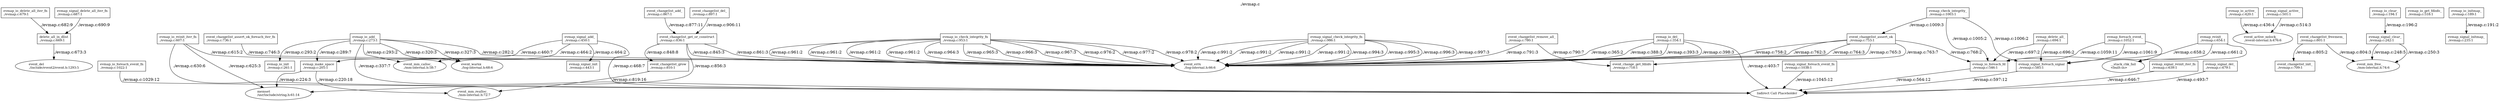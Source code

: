 digraph GRAPH_0 {

  // Generated by Graph::Easy 0.76 at Thu Jan 25 07:04:09 2024

  edge [ arrowhead=normal ];
  graph [ label="./evmap.c", labelloc=top ];
  node [
    fillcolor=white,
    fontsize=11,
    shape=box,
    style=filled ];

  "./evmap.c:delete_all_in_dlist" [ label="delete_all_in_dlist\l./evmap.c:669:1\l" ]
  "./evmap.c:event_change_get_fdinfo" [ label="event_change_get_fdinfo\l./evmap.c:718:1\l" ]
  "./evmap.c:event_changelist_assert_ok" [ label="event_changelist_assert_ok\l./evmap.c:753:1\l" ]
  "./evmap.c:event_changelist_assert_ok_foreach_iter_fn" [ label="event_changelist_assert_ok_foreach_iter_fn\l./evmap.c:736:1\l" ]
  "./evmap.c:event_changelist_get_or_construct" [ label="event_changelist_get_or_construct\l./evmap.c:836:1\l" ]
  "./evmap.c:event_changelist_grow" [ label="event_changelist_grow\l./evmap.c:810:1\l" ]
  "./evmap.c:evmap_io_check_integrity_fn" [ label="evmap_io_check_integrity_fn\l./evmap.c:953:1\l" ]
  "./evmap.c:evmap_io_delete_all_iter_fn" [ label="evmap_io_delete_all_iter_fn\l./evmap.c:679:1\l" ]
  "./evmap.c:evmap_io_foreach_event_fn" [ label="evmap_io_foreach_event_fn\l./evmap.c:1022:1\l" ]
  "./evmap.c:evmap_io_foreach_fd" [ label="evmap_io_foreach_fd\l./evmap.c:546:1\l" ]
  "./evmap.c:evmap_io_init" [ label="evmap_io_init\l./evmap.c:261:1\l" ]
  "./evmap.c:evmap_io_reinit_iter_fn" [ label="evmap_io_reinit_iter_fn\l./evmap.c:607:1\l" ]
  "./evmap.c:evmap_make_space" [ label="evmap_make_space\l./evmap.c:205:1\l" ]
  "./evmap.c:evmap_signal_check_integrity_fn" [ label="evmap_signal_check_integrity_fn\l./evmap.c:986:1\l" ]
  "./evmap.c:evmap_signal_delete_all_iter_fn" [ label="evmap_signal_delete_all_iter_fn\l./evmap.c:687:1\l" ]
  "./evmap.c:evmap_signal_foreach_event_fn" [ label="evmap_signal_foreach_event_fn\l./evmap.c:1038:1\l" ]
  "./evmap.c:evmap_signal_foreach_signal" [ label="evmap_signal_foreach_signal\l./evmap.c:585:1\l" ]
  "./evmap.c:evmap_signal_init" [ label="evmap_signal_init\l./evmap.c:443:1\l" ]
  "./evmap.c:evmap_signal_reinit_iter_fn" [ label="evmap_signal_reinit_iter_fn\l./evmap.c:639:1\l" ]
  __indirect_call [ label="Indirect Call Placeholder\l", shape=ellipse ]
  __stack_chk_fail [ label="__stack_chk_fail\l<built-in>\l", shape=ellipse ]
  event_active_nolock_ [ label="event_active_nolock_\l./event-internal.h:476:6\l", shape=ellipse ]
  event_changelist_add_ [ label="event_changelist_add_\l./evmap.c:867:1\l" ]
  event_changelist_del_ [ label="event_changelist_del_\l./evmap.c:897:1\l" ]
  event_changelist_freemem_ [ label="event_changelist_freemem_\l./evmap.c:801:1\l" ]
  event_changelist_init_ [ label="event_changelist_init_\l./evmap.c:709:1\l" ]
  event_changelist_remove_all_ [ label="event_changelist_remove_all_\l./evmap.c:780:1\l" ]
  event_del [ label="event_del\l./include/event2/event.h:1293:5\l", shape=ellipse ]
  event_errx [ label="event_errx\l./log-internal.h:66:6\l", shape=ellipse ]
  event_mm_calloc_ [ label="event_mm_calloc_\l./mm-internal.h:58:7\l", shape=ellipse ]
  event_mm_free_ [ label="event_mm_free_\l./mm-internal.h:74:6\l", shape=ellipse ]
  event_mm_realloc_ [ label="event_mm_realloc_\l./mm-internal.h:72:7\l", shape=ellipse ]
  event_warnx [ label="event_warnx\l./log-internal.h:68:6\l", shape=ellipse ]
  evmap_check_integrity_ [ label="evmap_check_integrity_\l./evmap.c:1003:1\l" ]
  evmap_delete_all_ [ label="evmap_delete_all_\l./evmap.c:694:1\l" ]
  evmap_foreach_event_ [ label="evmap_foreach_event_\l./evmap.c:1052:1\l" ]
  evmap_io_active_ [ label="evmap_io_active_\l./evmap.c:420:1\l" ]
  evmap_io_add_ [ label="evmap_io_add_\l./evmap.c:273:1\l" ]
  evmap_io_clear_ [ label="evmap_io_clear_\l./evmap.c:194:1\l" ]
  evmap_io_del_ [ label="evmap_io_del_\l./evmap.c:354:1\l" ]
  evmap_io_get_fdinfo_ [ label="evmap_io_get_fdinfo_\l./evmap.c:518:1\l" ]
  evmap_io_initmap_ [ label="evmap_io_initmap_\l./evmap.c:189:1\l" ]
  evmap_reinit_ [ label="evmap_reinit_\l./evmap.c:654:1\l" ]
  evmap_signal_active_ [ label="evmap_signal_active_\l./evmap.c:501:1\l" ]
  evmap_signal_add_ [ label="evmap_signal_add_\l./evmap.c:450:1\l" ]
  evmap_signal_clear_ [ label="evmap_signal_clear_\l./evmap.c:242:1\l" ]
  evmap_signal_del_ [ label="evmap_signal_del_\l./evmap.c:479:1\l" ]
  evmap_signal_initmap_ [ label="evmap_signal_initmap_\l./evmap.c:235:1\l" ]
  memset [ label="memset\l/usr/include/string.h:61:14\l", shape=ellipse ]

  evmap_io_initmap_ -> evmap_signal_initmap_ [ color="#000000", fontcolor="#000000", label="./evmap.c:191:2" ]
  evmap_io_clear_ -> evmap_signal_clear_ [ color="#000000", fontcolor="#000000", label="./evmap.c:196:2" ]
  evmap_signal_clear_ -> event_mm_free_ [ color="#000000", fontcolor="#000000", label="./evmap.c:248:5" ]
  evmap_signal_clear_ -> event_mm_free_ [ color="#000000", fontcolor="#000000", label="./evmap.c:250:3" ]
  "./evmap.c:evmap_make_space" -> memset [ color="#000000", fontcolor="#000000", label="./evmap.c:224:3" ]
  "./evmap.c:evmap_make_space" -> event_mm_realloc_ [ color="#000000", fontcolor="#000000", label="./evmap.c:220:18" ]
  evmap_io_add_ -> "./evmap.c:evmap_make_space" [ color="#000000", fontcolor="#000000", label="./evmap.c:289:7" ]
  evmap_io_add_ -> __indirect_call [ color="#000000", fontcolor="#000000", label="./evmap.c:337:7" ]
  evmap_io_add_ -> event_warnx [ color="#000000", fontcolor="#000000", label="./evmap.c:320:3" ]
  evmap_io_add_ -> event_warnx [ color="#000000", fontcolor="#000000", label="./evmap.c:327:3" ]
  evmap_io_add_ -> event_mm_calloc_ [ color="#000000", fontcolor="#000000", label="./evmap.c:293:2" ]
  evmap_io_add_ -> event_errx [ color="#000000", fontcolor="#000000", label="./evmap.c:282:2" ]
  evmap_io_add_ -> "./evmap.c:evmap_io_init" [ color="#000000", fontcolor="#000000", label="./evmap.c:293:2" ]
  evmap_io_del_ -> __indirect_call [ color="#000000", fontcolor="#000000", label="./evmap.c:403:7" ]
  evmap_io_del_ -> event_errx [ color="#000000", fontcolor="#000000", label="./evmap.c:365:2" ]
  evmap_io_del_ -> event_errx [ color="#000000", fontcolor="#000000", label="./evmap.c:388:3" ]
  evmap_io_del_ -> event_errx [ color="#000000", fontcolor="#000000", label="./evmap.c:393:3" ]
  evmap_io_del_ -> event_errx [ color="#000000", fontcolor="#000000", label="./evmap.c:398:3" ]
  evmap_io_active_ -> event_active_nolock_ [ color="#000000", fontcolor="#000000", label="./evmap.c:436:4" ]
  evmap_signal_add_ -> "./evmap.c:evmap_make_space" [ color="#000000", fontcolor="#000000", label="./evmap.c:460:7" ]
  evmap_signal_add_ -> "./evmap.c:evmap_signal_init" [ color="#000000", fontcolor="#000000", label="./evmap.c:464:2" ]
  evmap_signal_add_ -> __indirect_call [ color="#000000", fontcolor="#000000", label="./evmap.c:468:7" ]
  evmap_signal_add_ -> event_mm_calloc_ [ color="#000000", fontcolor="#000000", label="./evmap.c:464:2" ]
  evmap_signal_del_ -> __indirect_call [ color="#000000", fontcolor="#000000", label="./evmap.c:493:7" ]
  evmap_signal_active_ -> event_active_nolock_ [ color="#000000", fontcolor="#000000", label="./evmap.c:514:3" ]
  "./evmap.c:evmap_io_foreach_fd" -> __indirect_call [ color="#000000", fontcolor="#000000", label="./evmap.c:564:12" ]
  "./evmap.c:evmap_signal_foreach_signal" -> __indirect_call [ color="#000000", fontcolor="#000000", label="./evmap.c:597:12" ]
  "./evmap.c:evmap_io_reinit_iter_fn" -> memset [ color="#000000", fontcolor="#000000", label="./evmap.c:625:3" ]
  "./evmap.c:evmap_io_reinit_iter_fn" -> __indirect_call [ color="#000000", fontcolor="#000000", label="./evmap.c:630:6" ]
  "./evmap.c:evmap_io_reinit_iter_fn" -> event_errx [ color="#000000", fontcolor="#000000", label="./evmap.c:615:2" ]
  "./evmap.c:evmap_signal_reinit_iter_fn" -> __indirect_call [ color="#000000", fontcolor="#000000", label="./evmap.c:646:7" ]
  evmap_reinit_ -> __stack_chk_fail [ color="#000000" ]
  evmap_reinit_ -> "./evmap.c:evmap_signal_foreach_signal" [ color="#000000", fontcolor="#000000", label="./evmap.c:661:2" ]
  evmap_reinit_ -> "./evmap.c:evmap_io_foreach_fd" [ color="#000000", fontcolor="#000000", label="./evmap.c:658:2" ]
  "./evmap.c:delete_all_in_dlist" -> event_del [ color="#000000", fontcolor="#000000", label="./evmap.c:673:3" ]
  "./evmap.c:evmap_io_delete_all_iter_fn" -> "./evmap.c:delete_all_in_dlist" [ color="#000000", fontcolor="#000000", label="./evmap.c:682:9" ]
  "./evmap.c:evmap_signal_delete_all_iter_fn" -> "./evmap.c:delete_all_in_dlist" [ color="#000000", fontcolor="#000000", label="./evmap.c:690:9" ]
  evmap_delete_all_ -> "./evmap.c:evmap_signal_foreach_signal" [ color="#000000", fontcolor="#000000", label="./evmap.c:696:2" ]
  evmap_delete_all_ -> "./evmap.c:evmap_io_foreach_fd" [ color="#000000", fontcolor="#000000", label="./evmap.c:697:2" ]
  "./evmap.c:event_changelist_assert_ok_foreach_iter_fn" -> event_errx [ color="#000000", fontcolor="#000000", label="./evmap.c:746:3" ]
  "./evmap.c:event_changelist_assert_ok" -> "./evmap.c:event_change_get_fdinfo" [ color="#000000", fontcolor="#000000", label="./evmap.c:763:7" ]
  "./evmap.c:event_changelist_assert_ok" -> "./evmap.c:evmap_io_foreach_fd" [ color="#000000", fontcolor="#000000", label="./evmap.c:768:2" ]
  "./evmap.c:event_changelist_assert_ok" -> event_errx [ color="#000000", fontcolor="#000000", label="./evmap.c:758:2" ]
  "./evmap.c:event_changelist_assert_ok" -> event_errx [ color="#000000", fontcolor="#000000", label="./evmap.c:762:3" ]
  "./evmap.c:event_changelist_assert_ok" -> event_errx [ color="#000000", fontcolor="#000000", label="./evmap.c:764:3" ]
  "./evmap.c:event_changelist_assert_ok" -> event_errx [ color="#000000", fontcolor="#000000", label="./evmap.c:765:3" ]
  event_changelist_remove_all_ -> "./evmap.c:event_change_get_fdinfo" [ color="#000000", fontcolor="#000000", label="./evmap.c:790:7" ]
  event_changelist_remove_all_ -> event_errx [ color="#000000", fontcolor="#000000", label="./evmap.c:791:3" ]
  event_changelist_freemem_ -> event_changelist_init_ [ color="#000000", fontcolor="#000000", label="./evmap.c:805:2" ]
  event_changelist_freemem_ -> event_mm_free_ [ color="#000000", fontcolor="#000000", label="./evmap.c:804:3" ]
  "./evmap.c:event_changelist_grow" -> event_mm_realloc_ [ color="#000000", fontcolor="#000000", label="./evmap.c:819:16" ]
  "./evmap.c:event_changelist_get_or_construct" -> memset [ color="#000000", fontcolor="#000000", label="./evmap.c:856:3" ]
  "./evmap.c:event_changelist_get_or_construct" -> "./evmap.c:event_changelist_grow" [ color="#000000", fontcolor="#000000", label="./evmap.c:848:8" ]
  "./evmap.c:event_changelist_get_or_construct" -> event_errx [ color="#000000", fontcolor="#000000", label="./evmap.c:845:3" ]
  "./evmap.c:event_changelist_get_or_construct" -> event_errx [ color="#000000", fontcolor="#000000", label="./evmap.c:861:3" ]
  event_changelist_add_ -> "./evmap.c:event_changelist_get_or_construct" [ color="#000000", fontcolor="#000000", label="./evmap.c:877:11" ]
  event_changelist_del_ -> "./evmap.c:event_changelist_get_or_construct" [ color="#000000", fontcolor="#000000", label="./evmap.c:906:11" ]
  "./evmap.c:evmap_io_check_integrity_fn" -> event_errx [ color="#000000", fontcolor="#000000", label="./evmap.c:961:2" ]
  "./evmap.c:evmap_io_check_integrity_fn" -> event_errx [ color="#000000", fontcolor="#000000", label="./evmap.c:961:2" ]
  "./evmap.c:evmap_io_check_integrity_fn" -> event_errx [ color="#000000", fontcolor="#000000", label="./evmap.c:961:2" ]
  "./evmap.c:evmap_io_check_integrity_fn" -> event_errx [ color="#000000", fontcolor="#000000", label="./evmap.c:961:2" ]
  "./evmap.c:evmap_io_check_integrity_fn" -> event_errx [ color="#000000", fontcolor="#000000", label="./evmap.c:964:3" ]
  "./evmap.c:evmap_io_check_integrity_fn" -> event_errx [ color="#000000", fontcolor="#000000", label="./evmap.c:965:3" ]
  "./evmap.c:evmap_io_check_integrity_fn" -> event_errx [ color="#000000", fontcolor="#000000", label="./evmap.c:966:3" ]
  "./evmap.c:evmap_io_check_integrity_fn" -> event_errx [ color="#000000", fontcolor="#000000", label="./evmap.c:967:3" ]
  "./evmap.c:evmap_io_check_integrity_fn" -> event_errx [ color="#000000", fontcolor="#000000", label="./evmap.c:976:2" ]
  "./evmap.c:evmap_io_check_integrity_fn" -> event_errx [ color="#000000", fontcolor="#000000", label="./evmap.c:977:2" ]
  "./evmap.c:evmap_io_check_integrity_fn" -> event_errx [ color="#000000", fontcolor="#000000", label="./evmap.c:978:2" ]
  "./evmap.c:evmap_signal_check_integrity_fn" -> event_errx [ color="#000000", fontcolor="#000000", label="./evmap.c:991:2" ]
  "./evmap.c:evmap_signal_check_integrity_fn" -> event_errx [ color="#000000", fontcolor="#000000", label="./evmap.c:991:2" ]
  "./evmap.c:evmap_signal_check_integrity_fn" -> event_errx [ color="#000000", fontcolor="#000000", label="./evmap.c:991:2" ]
  "./evmap.c:evmap_signal_check_integrity_fn" -> event_errx [ color="#000000", fontcolor="#000000", label="./evmap.c:991:2" ]
  "./evmap.c:evmap_signal_check_integrity_fn" -> event_errx [ color="#000000", fontcolor="#000000", label="./evmap.c:994:3" ]
  "./evmap.c:evmap_signal_check_integrity_fn" -> event_errx [ color="#000000", fontcolor="#000000", label="./evmap.c:995:3" ]
  "./evmap.c:evmap_signal_check_integrity_fn" -> event_errx [ color="#000000", fontcolor="#000000", label="./evmap.c:996:3" ]
  "./evmap.c:evmap_signal_check_integrity_fn" -> event_errx [ color="#000000", fontcolor="#000000", label="./evmap.c:997:3" ]
  evmap_check_integrity_ -> "./evmap.c:event_changelist_assert_ok" [ color="#000000", fontcolor="#000000", label="./evmap.c:1009:3" ]
  evmap_check_integrity_ -> "./evmap.c:evmap_signal_foreach_signal" [ color="#000000", fontcolor="#000000", label="./evmap.c:1006:2" ]
  evmap_check_integrity_ -> "./evmap.c:evmap_io_foreach_fd" [ color="#000000", fontcolor="#000000", label="./evmap.c:1005:2" ]
  "./evmap.c:evmap_io_foreach_event_fn" -> __indirect_call [ color="#000000", fontcolor="#000000", label="./evmap.c:1029:12" ]
  "./evmap.c:evmap_signal_foreach_event_fn" -> __indirect_call [ color="#000000", fontcolor="#000000", label="./evmap.c:1045:12" ]
  evmap_foreach_event_ -> __stack_chk_fail [ color="#000000" ]
  evmap_foreach_event_ -> "./evmap.c:evmap_signal_foreach_signal" [ color="#000000", fontcolor="#000000", label="./evmap.c:1061:9" ]
  evmap_foreach_event_ -> "./evmap.c:evmap_io_foreach_fd" [ color="#000000", fontcolor="#000000", label="./evmap.c:1059:11" ]

}
